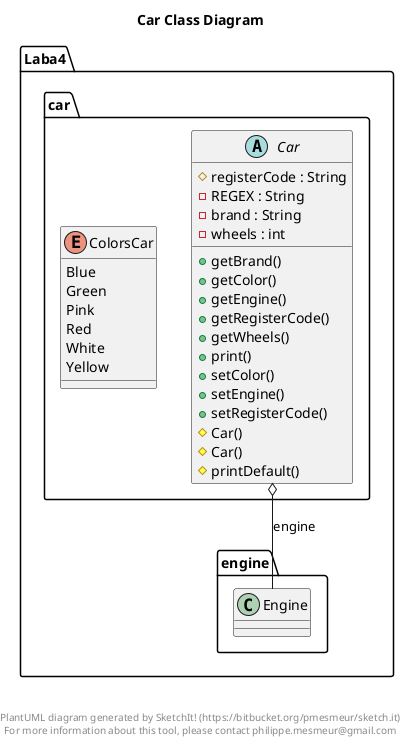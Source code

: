 @startuml

title Car Class Diagram

  namespace Laba4 {
    namespace car {
      abstract class Laba4.car.Car {
          # registerCode : String
          - REGEX : String
          - brand : String
          - wheels : int
          + getBrand()
          + getColor()
          + getEngine()
          + getRegisterCode()
          + getWheels()
          + print()
          + setColor()
          + setEngine()
          + setRegisterCode()
          # Car()
          # Car()
          # printDefault()
      }
    }
  }

  namespace Laba4 {
    namespace car {
      enum ColorsCar {
        Blue
        Green
        Pink
        Red
        White
        Yellow
      }
    }
  }


  Laba4.car.Car o-- Laba4.car.Car.ColorsCar : color
  Laba4.car.Car o-- Laba4.engine.Engine : engine
  Laba4.car.Car +-down- Laba4.car.Car.ColorsCar


right footer


PlantUML diagram generated by SketchIt! (https://bitbucket.org/pmesmeur/sketch.it)
For more information about this tool, please contact philippe.mesmeur@gmail.com
endfooter

@enduml
